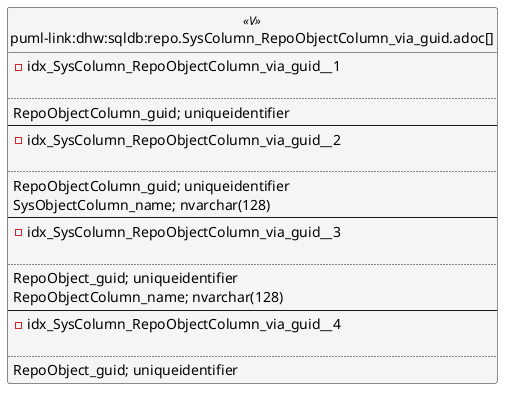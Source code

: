 @startuml
left to right direction
'top to bottom direction
hide circle
'avoide "." issues:
set namespaceSeparator none


skinparam class {
  BackgroundColor White
  BackgroundColor<<FN>> Yellow
  BackgroundColor<<FS>> Yellow
  BackgroundColor<<FT>> LightGray
  BackgroundColor<<IF>> Yellow
  BackgroundColor<<IS>> Yellow
  BackgroundColor<<P>> Aqua
  BackgroundColor<<PC>> Aqua
  BackgroundColor<<SN>> Yellow
  BackgroundColor<<SO>> SlateBlue
  BackgroundColor<<TF>> LightGray
  BackgroundColor<<TR>> Tomato
  BackgroundColor<<U>> White
  BackgroundColor<<V>> WhiteSmoke
  BackgroundColor<<X>> Aqua
  BackgroundColor<<external>> AliceBlue
}


entity "puml-link:dhw:sqldb:repo.SysColumn_RepoObjectColumn_via_guid.adoc[]" as repo.SysColumn_RepoObjectColumn_via_guid << V >> {
- idx_SysColumn_RepoObjectColumn_via_guid__1

..
RepoObjectColumn_guid; uniqueidentifier
--
- idx_SysColumn_RepoObjectColumn_via_guid__2

..
RepoObjectColumn_guid; uniqueidentifier
SysObjectColumn_name; nvarchar(128)
--
- idx_SysColumn_RepoObjectColumn_via_guid__3

..
RepoObject_guid; uniqueidentifier
RepoObjectColumn_name; nvarchar(128)
--
- idx_SysColumn_RepoObjectColumn_via_guid__4

..
RepoObject_guid; uniqueidentifier
}


@enduml


